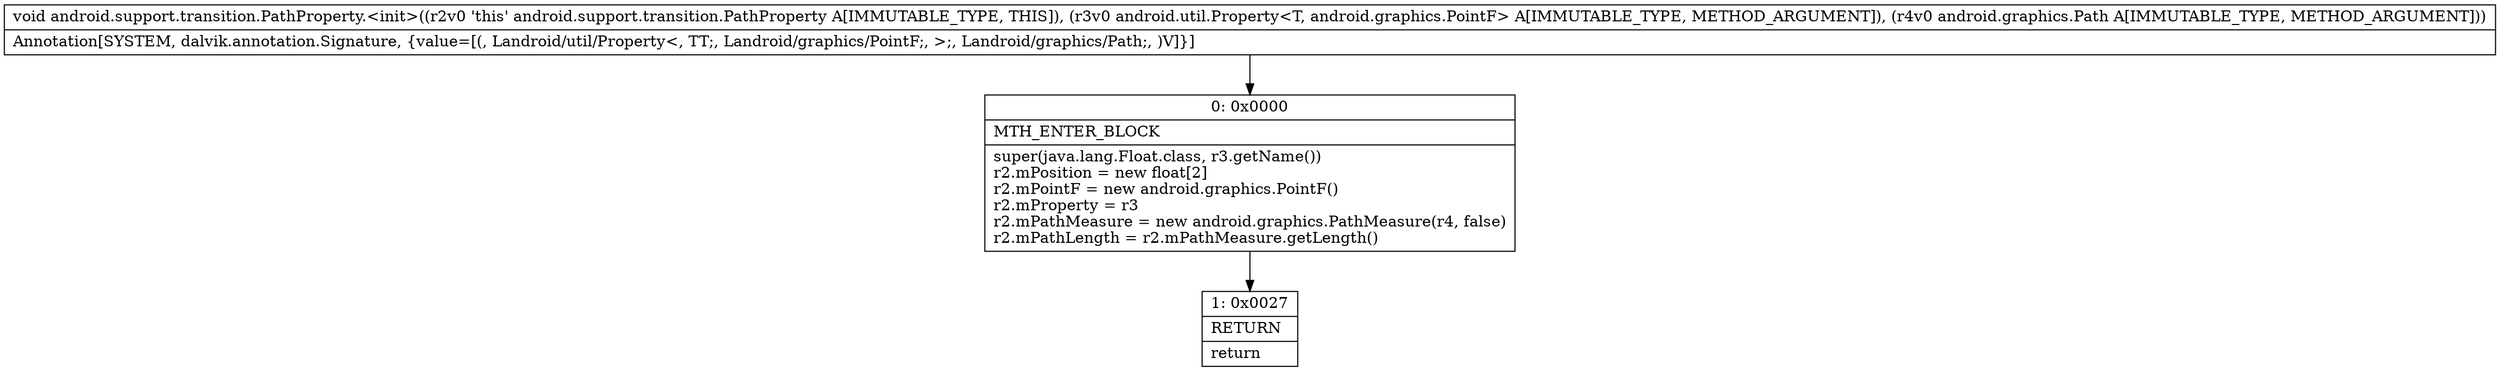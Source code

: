 digraph "CFG forandroid.support.transition.PathProperty.\<init\>(Landroid\/util\/Property;Landroid\/graphics\/Path;)V" {
Node_0 [shape=record,label="{0\:\ 0x0000|MTH_ENTER_BLOCK\l|super(java.lang.Float.class, r3.getName())\lr2.mPosition = new float[2]\lr2.mPointF = new android.graphics.PointF()\lr2.mProperty = r3\lr2.mPathMeasure = new android.graphics.PathMeasure(r4, false)\lr2.mPathLength = r2.mPathMeasure.getLength()\l}"];
Node_1 [shape=record,label="{1\:\ 0x0027|RETURN\l|return\l}"];
MethodNode[shape=record,label="{void android.support.transition.PathProperty.\<init\>((r2v0 'this' android.support.transition.PathProperty A[IMMUTABLE_TYPE, THIS]), (r3v0 android.util.Property\<T, android.graphics.PointF\> A[IMMUTABLE_TYPE, METHOD_ARGUMENT]), (r4v0 android.graphics.Path A[IMMUTABLE_TYPE, METHOD_ARGUMENT]))  | Annotation[SYSTEM, dalvik.annotation.Signature, \{value=[(, Landroid\/util\/Property\<, TT;, Landroid\/graphics\/PointF;, \>;, Landroid\/graphics\/Path;, )V]\}]\l}"];
MethodNode -> Node_0;
Node_0 -> Node_1;
}

